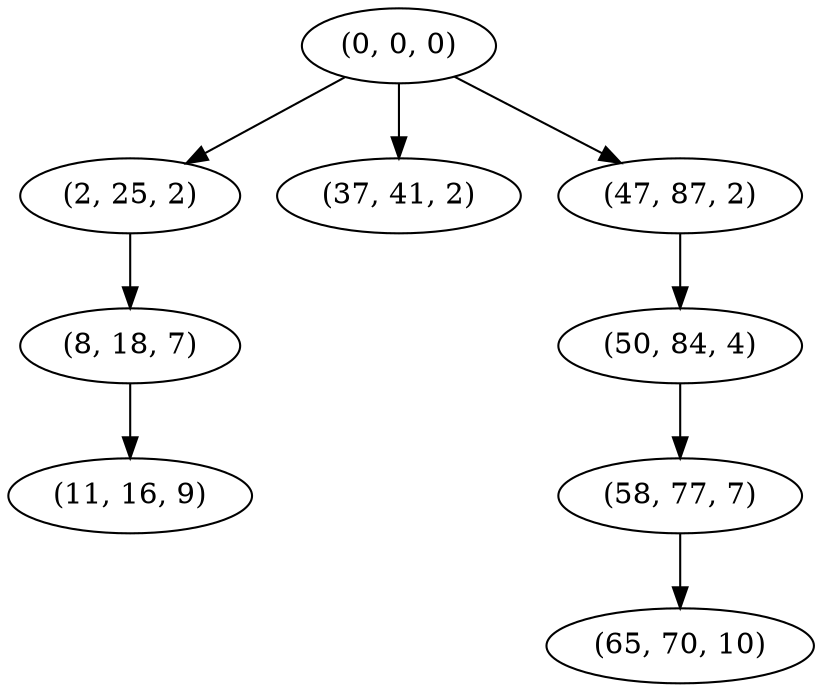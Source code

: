 digraph tree {
    "(0, 0, 0)";
    "(2, 25, 2)";
    "(8, 18, 7)";
    "(11, 16, 9)";
    "(37, 41, 2)";
    "(47, 87, 2)";
    "(50, 84, 4)";
    "(58, 77, 7)";
    "(65, 70, 10)";
    "(0, 0, 0)" -> "(2, 25, 2)";
    "(0, 0, 0)" -> "(37, 41, 2)";
    "(0, 0, 0)" -> "(47, 87, 2)";
    "(2, 25, 2)" -> "(8, 18, 7)";
    "(8, 18, 7)" -> "(11, 16, 9)";
    "(47, 87, 2)" -> "(50, 84, 4)";
    "(50, 84, 4)" -> "(58, 77, 7)";
    "(58, 77, 7)" -> "(65, 70, 10)";
}
